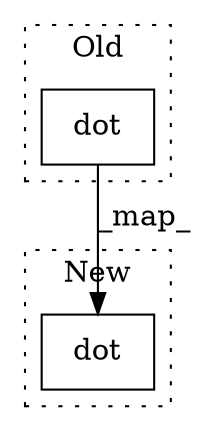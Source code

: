 digraph G {
subgraph cluster0 {
1 [label="dot" a="32" s="1199,1206" l="4,1" shape="box"];
label = "Old";
style="dotted";
}
subgraph cluster1 {
2 [label="dot" a="32" s="1100,1107" l="4,1" shape="box"];
label = "New";
style="dotted";
}
1 -> 2 [label="_map_"];
}